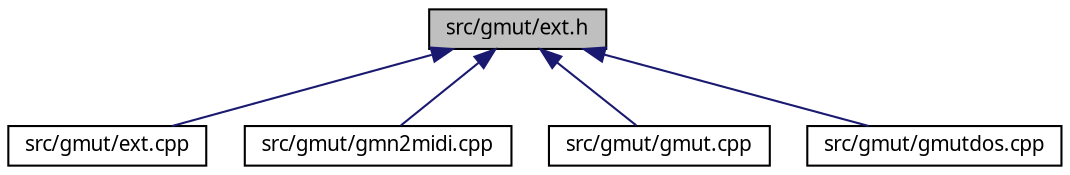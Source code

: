 digraph "src/gmut/ext.h"
{
  edge [fontname="Sans",fontsize="10",labelfontname="Sans",labelfontsize="10"];
  node [fontname="Sans",fontsize="10",shape=record];
  Node1 [label="src/gmut/ext.h",height=0.2,width=0.4,color="black", fillcolor="grey75", style="filled", fontcolor="black"];
  Node1 -> Node2 [dir="back",color="midnightblue",fontsize="10",style="solid",fontname="Sans"];
  Node2 [label="src/gmut/ext.cpp",height=0.2,width=0.4,color="black", fillcolor="white", style="filled",URL="$d4/d5b/ext_8cpp.html",tooltip="Some tine fancy tools for file names. "];
  Node1 -> Node3 [dir="back",color="midnightblue",fontsize="10",style="solid",fontname="Sans"];
  Node3 [label="src/gmut/gmn2midi.cpp",height=0.2,width=0.4,color="black", fillcolor="white", style="filled",URL="$d4/d21/gmn2midi_8cpp.html"];
  Node1 -> Node4 [dir="back",color="midnightblue",fontsize="10",style="solid",fontname="Sans"];
  Node4 [label="src/gmut/gmut.cpp",height=0.2,width=0.4,color="black", fillcolor="white", style="filled",URL="$d3/d14/gmut_8cpp.html"];
  Node1 -> Node5 [dir="back",color="midnightblue",fontsize="10",style="solid",fontname="Sans"];
  Node5 [label="src/gmut/gmutdos.cpp",height=0.2,width=0.4,color="black", fillcolor="white", style="filled",URL="$dd/d15/gmutdos_8cpp.html"];
}
